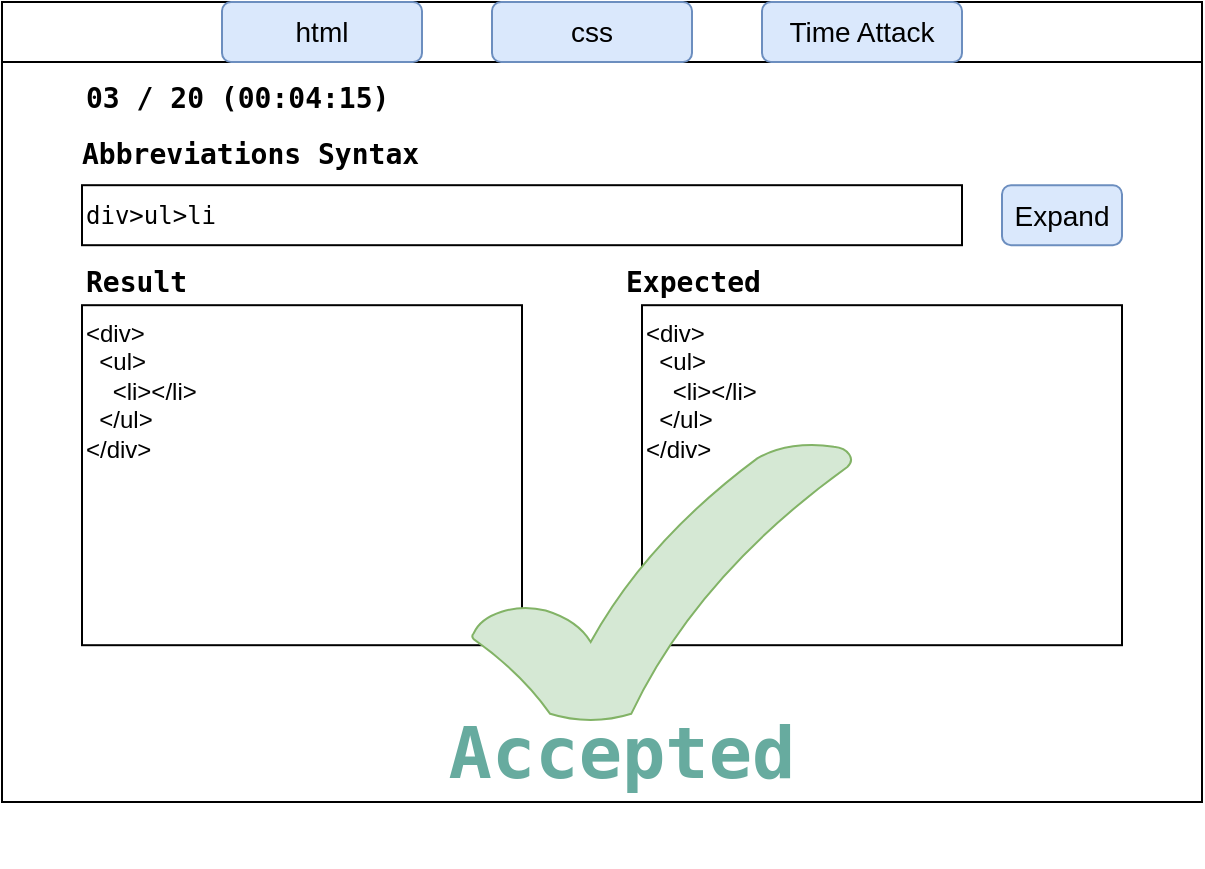 <mxfile version="22.1.16" type="device">
  <diagram name="Page-1" id="zz84zi7w2aZHHOXkVZlx">
    <mxGraphModel dx="1221" dy="736" grid="1" gridSize="10" guides="1" tooltips="1" connect="1" arrows="1" fold="1" page="1" pageScale="1" pageWidth="850" pageHeight="1100" math="0" shadow="0">
      <root>
        <mxCell id="0" />
        <mxCell id="1" parent="0" />
        <mxCell id="QiNJm8DW8LiBt3anIEx7-3" value="" style="rounded=0;whiteSpace=wrap;html=1;" vertex="1" parent="1">
          <mxGeometry x="130" y="360" width="600" height="400" as="geometry" />
        </mxCell>
        <mxCell id="QiNJm8DW8LiBt3anIEx7-4" value="&lt;pre&gt;&lt;code&gt;div&amp;gt;ul&amp;gt;li&lt;/code&gt;&lt;/pre&gt;" style="rounded=0;whiteSpace=wrap;html=1;align=left;" vertex="1" parent="1">
          <mxGeometry x="170" y="451.6" width="440" height="30" as="geometry" />
        </mxCell>
        <mxCell id="QiNJm8DW8LiBt3anIEx7-6" value="Expand" style="rounded=1;whiteSpace=wrap;html=1;fillColor=#dae8fc;strokeColor=#6c8ebf;fontSize=14;" vertex="1" parent="1">
          <mxGeometry x="630" y="451.6" width="60" height="30" as="geometry" />
        </mxCell>
        <mxCell id="QiNJm8DW8LiBt3anIEx7-7" value="&lt;div&gt;&amp;lt;div&amp;gt;&lt;/div&gt;&lt;div&gt;&amp;nbsp; &amp;lt;ul&amp;gt;&lt;/div&gt;&lt;div&gt;&amp;nbsp; &amp;nbsp; &amp;lt;li&amp;gt;&amp;lt;/li&amp;gt;&lt;/div&gt;&lt;div&gt;&amp;nbsp; &amp;lt;/ul&amp;gt;&lt;/div&gt;&lt;div&gt;&amp;lt;/div&amp;gt;&lt;/div&gt;&lt;div&gt;&lt;br&gt;&lt;/div&gt;" style="rounded=0;whiteSpace=wrap;html=1;align=left;verticalAlign=top;" vertex="1" parent="1">
          <mxGeometry x="170" y="511.6" width="220" height="170" as="geometry" />
        </mxCell>
        <mxCell id="QiNJm8DW8LiBt3anIEx7-8" value="&lt;pre&gt;&lt;h1&gt;&lt;font style=&quot;font-size: 14px;&quot;&gt;Abbreviations Syntax&lt;/font&gt;&lt;/h1&gt;&lt;/pre&gt;" style="text;html=1;strokeColor=none;fillColor=none;align=left;verticalAlign=middle;whiteSpace=wrap;rounded=0;" vertex="1" parent="1">
          <mxGeometry x="168.05" y="418" width="200" height="30" as="geometry" />
        </mxCell>
        <mxCell id="QiNJm8DW8LiBt3anIEx7-9" value="&lt;pre&gt;&lt;h1&gt;&lt;font style=&quot;font-size: 14px;&quot;&gt;Result&lt;/font&gt;&lt;/h1&gt;&lt;/pre&gt;" style="text;html=1;strokeColor=none;fillColor=none;align=left;verticalAlign=middle;whiteSpace=wrap;rounded=0;" vertex="1" parent="1">
          <mxGeometry x="170" y="481.6" width="200" height="30" as="geometry" />
        </mxCell>
        <mxCell id="QiNJm8DW8LiBt3anIEx7-10" value="&lt;div&gt;&amp;lt;div&amp;gt;&lt;/div&gt;&lt;div&gt;&amp;nbsp; &amp;lt;ul&amp;gt;&lt;/div&gt;&lt;div&gt;&amp;nbsp; &amp;nbsp; &amp;lt;li&amp;gt;&amp;lt;/li&amp;gt;&lt;/div&gt;&lt;div&gt;&amp;nbsp; &amp;lt;/ul&amp;gt;&lt;/div&gt;&lt;div style=&quot;&quot;&gt;&amp;lt;/div&amp;gt;&lt;/div&gt;" style="rounded=0;whiteSpace=wrap;html=1;align=left;verticalAlign=top;" vertex="1" parent="1">
          <mxGeometry x="450" y="511.6" width="240" height="170" as="geometry" />
        </mxCell>
        <mxCell id="QiNJm8DW8LiBt3anIEx7-12" value="&lt;pre&gt;&lt;h1&gt;&lt;font style=&quot;font-size: 14px;&quot;&gt;Expected&lt;/font&gt;&lt;/h1&gt;&lt;/pre&gt;" style="text;html=1;strokeColor=none;fillColor=none;align=left;verticalAlign=middle;whiteSpace=wrap;rounded=0;" vertex="1" parent="1">
          <mxGeometry x="440" y="481.6" width="200" height="30" as="geometry" />
        </mxCell>
        <mxCell id="QiNJm8DW8LiBt3anIEx7-14" value="" style="verticalLabelPosition=bottom;verticalAlign=top;html=1;shape=mxgraph.basic.tick;fillColor=#d5e8d4;strokeColor=#82b366;" vertex="1" parent="1">
          <mxGeometry x="365" y="580" width="190" height="140" as="geometry" />
        </mxCell>
        <mxCell id="QiNJm8DW8LiBt3anIEx7-15" value="&lt;pre style=&quot;font-size: 36px;&quot;&gt;&lt;h1 style=&quot;font-size: 36px;&quot;&gt;&lt;font color=&quot;#67ab9f&quot; style=&quot;font-size: 36px;&quot;&gt;Accepted&lt;/font&gt;&lt;/h1&gt;&lt;/pre&gt;" style="text;html=1;strokeColor=none;fillColor=none;align=center;verticalAlign=middle;whiteSpace=wrap;rounded=0;fontStyle=1;fontSize=36;" vertex="1" parent="1">
          <mxGeometry x="340" y="720" width="200" height="30" as="geometry" />
        </mxCell>
        <mxCell id="QiNJm8DW8LiBt3anIEx7-23" value="&lt;pre&gt;&lt;h1&gt;&lt;font style=&quot;font-size: 14px;&quot;&gt;03 / 20 (00:04:15)&lt;/font&gt;&lt;/h1&gt;&lt;/pre&gt;" style="text;html=1;strokeColor=none;fillColor=none;align=left;verticalAlign=middle;whiteSpace=wrap;rounded=0;" vertex="1" parent="1">
          <mxGeometry x="170" y="390" width="200" height="30" as="geometry" />
        </mxCell>
        <mxCell id="QiNJm8DW8LiBt3anIEx7-26" value="" style="rounded=0;whiteSpace=wrap;html=1;" vertex="1" parent="1">
          <mxGeometry x="130" y="360" width="600" height="30" as="geometry" />
        </mxCell>
        <mxCell id="QiNJm8DW8LiBt3anIEx7-29" value="css" style="rounded=1;whiteSpace=wrap;html=1;fillColor=#dae8fc;strokeColor=#6c8ebf;fontSize=14;" vertex="1" parent="1">
          <mxGeometry x="375" y="360" width="100" height="30" as="geometry" />
        </mxCell>
        <mxCell id="QiNJm8DW8LiBt3anIEx7-30" value="html" style="rounded=1;whiteSpace=wrap;html=1;fillColor=#dae8fc;strokeColor=#6c8ebf;fontSize=14;" vertex="1" parent="1">
          <mxGeometry x="240" y="360" width="100" height="30" as="geometry" />
        </mxCell>
        <mxCell id="QiNJm8DW8LiBt3anIEx7-31" value="Time Attack" style="rounded=1;whiteSpace=wrap;html=1;fillColor=#dae8fc;strokeColor=#6c8ebf;fontSize=14;" vertex="1" parent="1">
          <mxGeometry x="510" y="360" width="100" height="30" as="geometry" />
        </mxCell>
      </root>
    </mxGraphModel>
  </diagram>
</mxfile>
